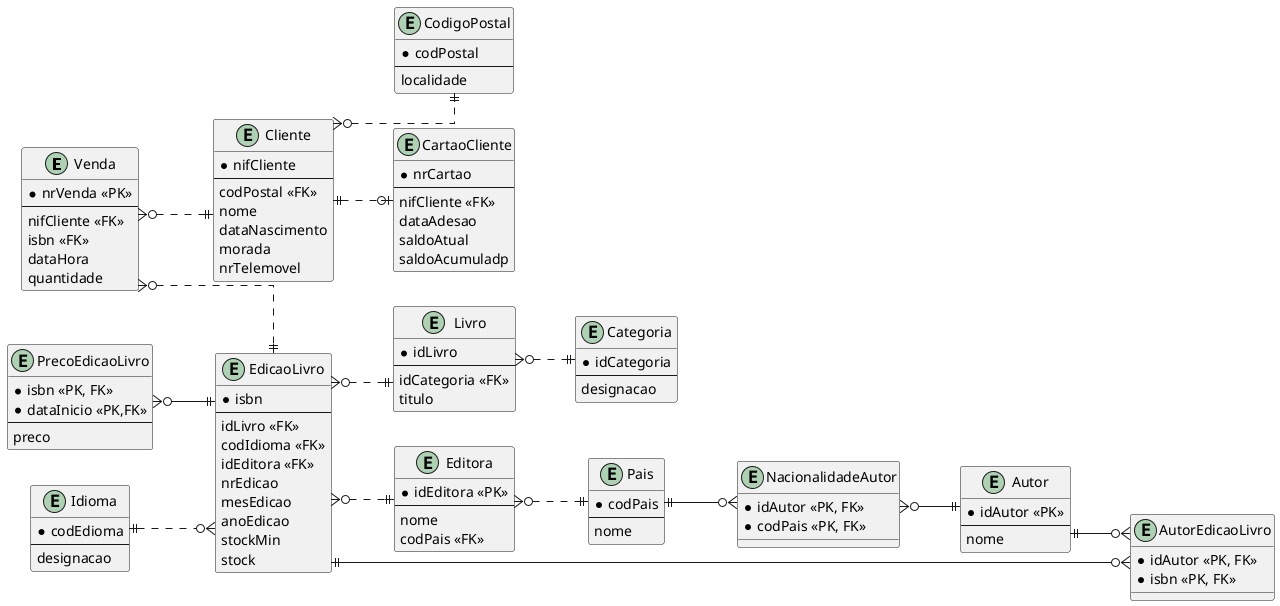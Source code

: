 @startuml
left to right direction
skinparam linetype ortho

entity "Venda" as Venda {
    *nrVenda <<PK>>
    --
    nifCliente <<FK>>
    isbn <<FK>>
    dataHora
    quantidade
}

entity "Cliente" as Cliente {
    *nifCliente
    --
    codPostal <<FK>>
    nome
    dataNascimento
    morada
    nrTelemovel
}

entity "CodigoPostal" as CP {
    *codPostal
    --
    localidade
}

entity "CartaoCliente" as CCliente {
    *nrCartao
    --
    nifCliente <<FK>>
    dataAdesao
    saldoAtual
    saldoAcumuladp
}

entity "EdicaoLivro" as EL {
    *isbn
    --
    idLivro <<FK>>
    codIdioma <<FK>>
    idEditora <<FK>>
    nrEdicao
    mesEdicao
    anoEdicao
    stockMin
    stock
}

entity "PrecoEdicaoLivro" as PEL{
    *isbn <<PK, FK>>
    *dataInicio <<PK,FK>>
    --
    preco
}

entity "Idioma" as Idioma {
    *codEdioma
    --
    designacao
}

entity "Livro" as Livro {
    *idLivro
    --
    idCategoria <<FK>>
    titulo
}

entity "Categoria" as Categoria {
    *idCategoria
    --
    designacao
}

entity "Editora" as Editora {
    *idEditora <<PK>>
    --
    nome
    codPais <<FK>>
}

entity "Pais" as Pais {
    *codPais
    --
    nome
}

entity "NacionalidadeAutor" as NA {
    *idAutor <<PK, FK>>
    *codPais <<PK, FK>>
}

entity "Autor" as Autor {
    *idAutor <<PK>>
    --
    nome
}

entity "AutorEdicaoLivro" as AEL {
    *idAutor <<PK, FK>>
    *isbn <<PK, FK>>
}

Venda }o..|| Cliente
Venda }o..|| EL
Cliente ||..o| CCliente
Cliente }o..|| CP

PEL }o--|| EL
Idioma ||..o{ EL

EL }o..|| Livro

EL ||--o{ AEL
EL }o..|| Editora

Editora }o..|| Pais
Pais ||--o{ NA
NA }o--|| Autor
Autor ||--o{ AEL

Livro }o..|| Categoria

@enduml
